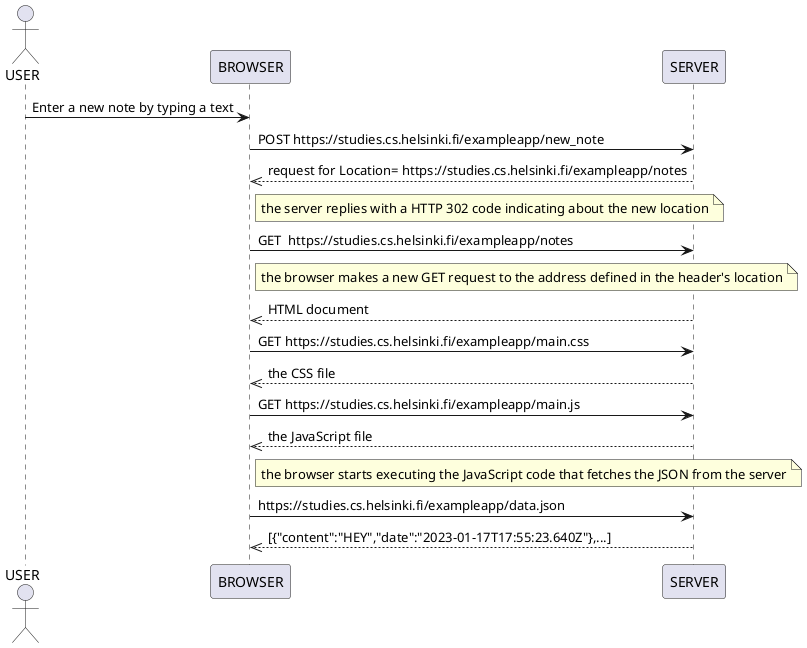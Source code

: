 @startuml

actor USER 
USER -> BROWSER : Enter a new note by typing a text
BROWSER->SERVER: POST https://studies.cs.helsinki.fi/exampleapp/new_note
SERVER-->>BROWSER: request for Location= https://studies.cs.helsinki.fi/exampleapp/notes
note right of BROWSER: the server replies with a HTTP 302 code indicating about the new location
BROWSER->SERVER: GET  https://studies.cs.helsinki.fi/exampleapp/notes
note right of BROWSER: the browser makes a new GET request to the address defined in the header's location
SERVER-->>BROWSER: HTML document
BROWSER->SERVER: GET https://studies.cs.helsinki.fi/exampleapp/main.css
SERVER-->>BROWSER: the CSS file
BROWSER->SERVER: GET https://studies.cs.helsinki.fi/exampleapp/main.js
SERVER-->>BROWSER: the JavaScript file
Note right of BROWSER: the browser starts executing the JavaScript code that fetches the JSON from the server
BROWSER->SERVER: https://studies.cs.helsinki.fi/exampleapp/data.json
SERVER-->>BROWSER: [{"content":"HEY","date":"2023-01-17T17:55:23.640Z"},...]




@enduml
    

